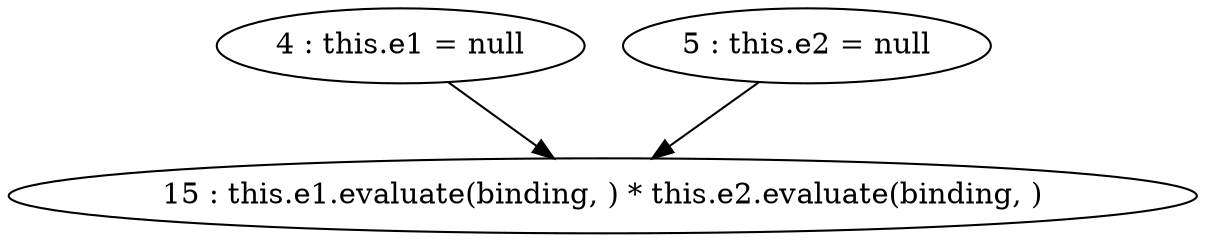 digraph G {
"4 : this.e1 = null"
"4 : this.e1 = null" -> "15 : this.e1.evaluate(binding, ) * this.e2.evaluate(binding, )"
"5 : this.e2 = null"
"5 : this.e2 = null" -> "15 : this.e1.evaluate(binding, ) * this.e2.evaluate(binding, )"
"15 : this.e1.evaluate(binding, ) * this.e2.evaluate(binding, )"
}